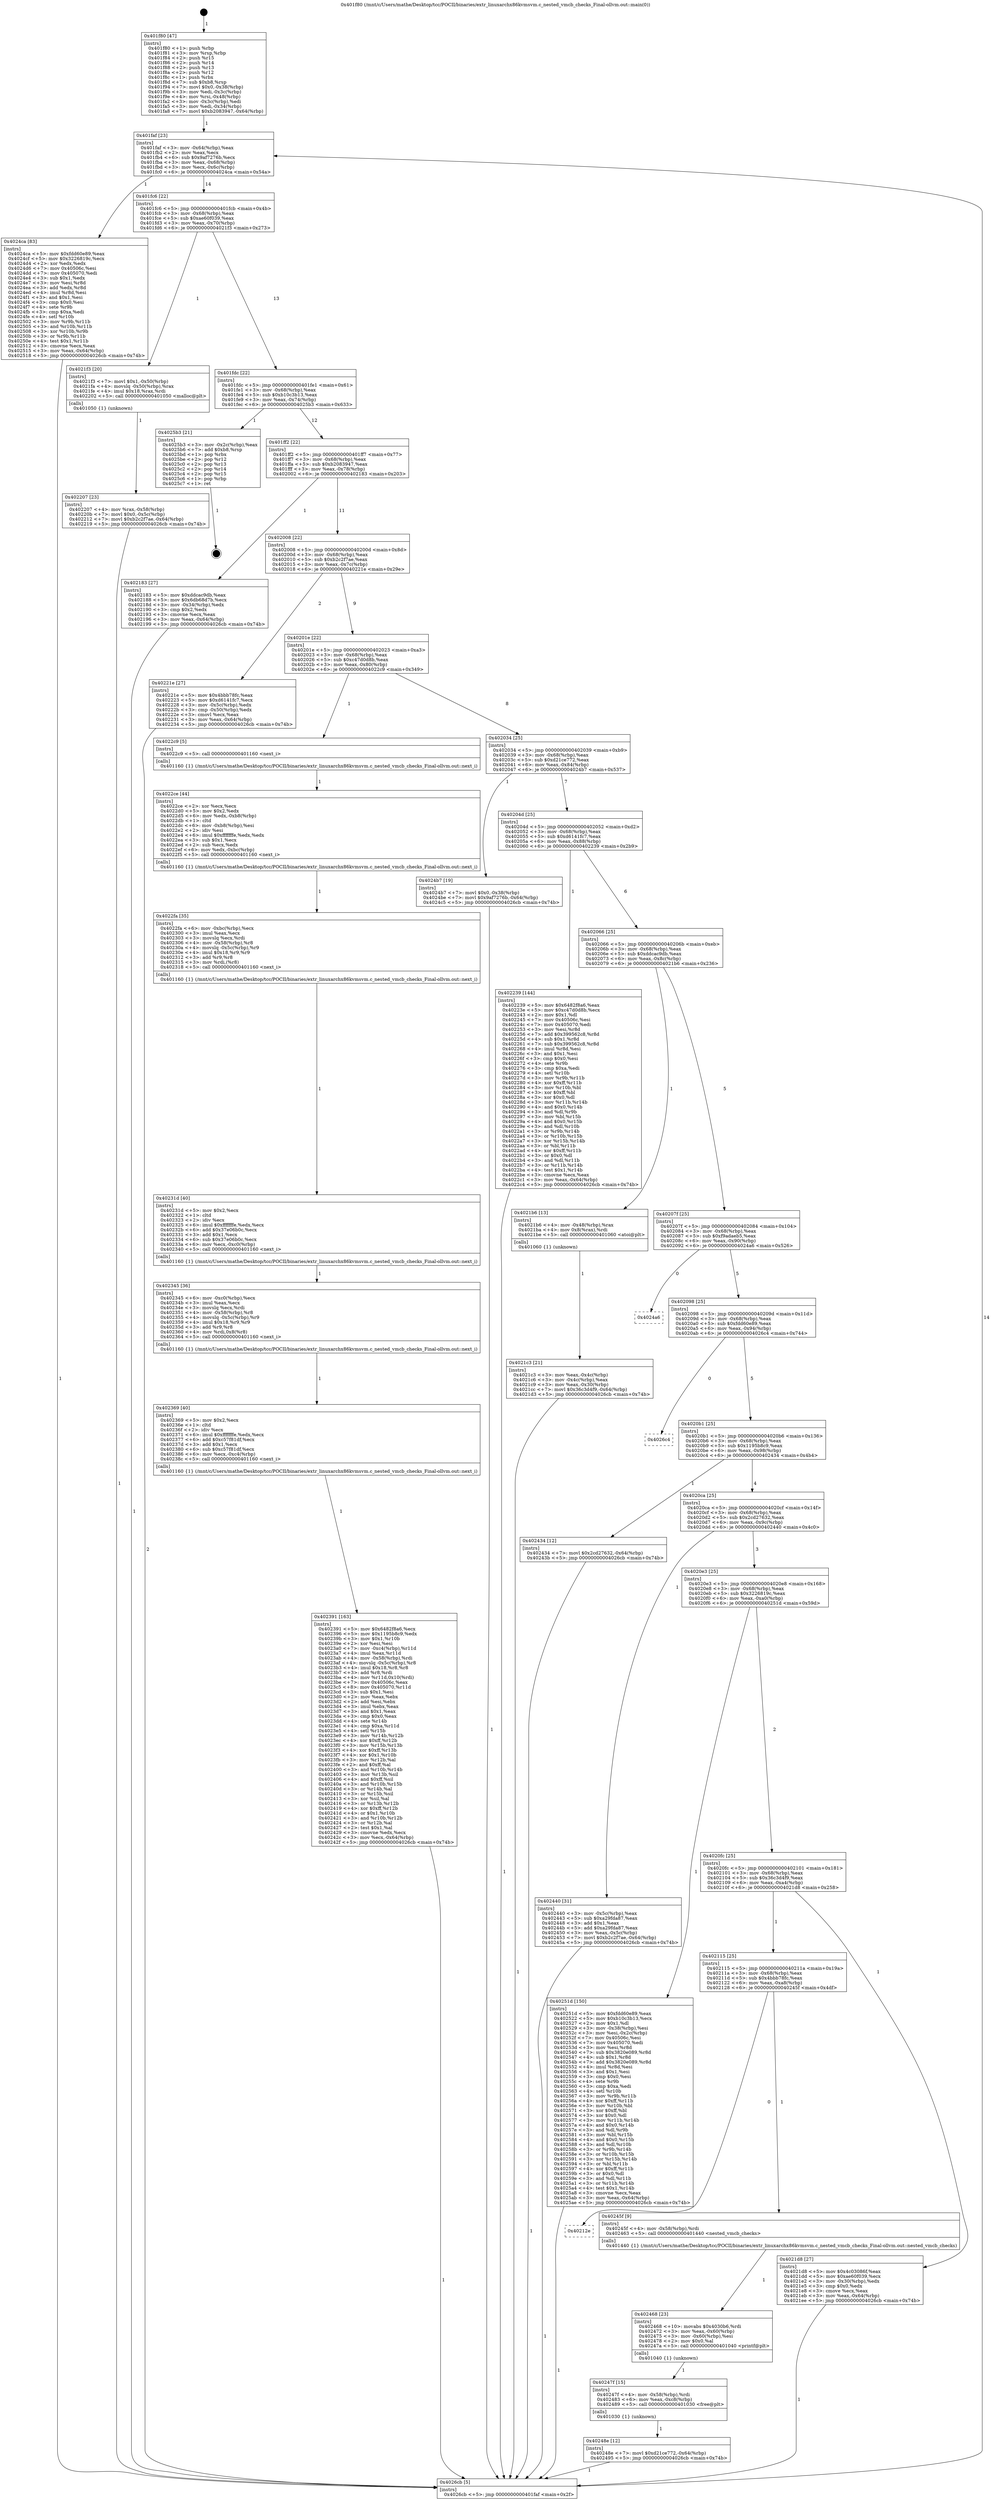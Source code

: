 digraph "0x401f80" {
  label = "0x401f80 (/mnt/c/Users/mathe/Desktop/tcc/POCII/binaries/extr_linuxarchx86kvmsvm.c_nested_vmcb_checks_Final-ollvm.out::main(0))"
  labelloc = "t"
  node[shape=record]

  Entry [label="",width=0.3,height=0.3,shape=circle,fillcolor=black,style=filled]
  "0x401faf" [label="{
     0x401faf [23]\l
     | [instrs]\l
     &nbsp;&nbsp;0x401faf \<+3\>: mov -0x64(%rbp),%eax\l
     &nbsp;&nbsp;0x401fb2 \<+2\>: mov %eax,%ecx\l
     &nbsp;&nbsp;0x401fb4 \<+6\>: sub $0x9af7276b,%ecx\l
     &nbsp;&nbsp;0x401fba \<+3\>: mov %eax,-0x68(%rbp)\l
     &nbsp;&nbsp;0x401fbd \<+3\>: mov %ecx,-0x6c(%rbp)\l
     &nbsp;&nbsp;0x401fc0 \<+6\>: je 00000000004024ca \<main+0x54a\>\l
  }"]
  "0x4024ca" [label="{
     0x4024ca [83]\l
     | [instrs]\l
     &nbsp;&nbsp;0x4024ca \<+5\>: mov $0xfdd60e89,%eax\l
     &nbsp;&nbsp;0x4024cf \<+5\>: mov $0x3226819c,%ecx\l
     &nbsp;&nbsp;0x4024d4 \<+2\>: xor %edx,%edx\l
     &nbsp;&nbsp;0x4024d6 \<+7\>: mov 0x40506c,%esi\l
     &nbsp;&nbsp;0x4024dd \<+7\>: mov 0x405070,%edi\l
     &nbsp;&nbsp;0x4024e4 \<+3\>: sub $0x1,%edx\l
     &nbsp;&nbsp;0x4024e7 \<+3\>: mov %esi,%r8d\l
     &nbsp;&nbsp;0x4024ea \<+3\>: add %edx,%r8d\l
     &nbsp;&nbsp;0x4024ed \<+4\>: imul %r8d,%esi\l
     &nbsp;&nbsp;0x4024f1 \<+3\>: and $0x1,%esi\l
     &nbsp;&nbsp;0x4024f4 \<+3\>: cmp $0x0,%esi\l
     &nbsp;&nbsp;0x4024f7 \<+4\>: sete %r9b\l
     &nbsp;&nbsp;0x4024fb \<+3\>: cmp $0xa,%edi\l
     &nbsp;&nbsp;0x4024fe \<+4\>: setl %r10b\l
     &nbsp;&nbsp;0x402502 \<+3\>: mov %r9b,%r11b\l
     &nbsp;&nbsp;0x402505 \<+3\>: and %r10b,%r11b\l
     &nbsp;&nbsp;0x402508 \<+3\>: xor %r10b,%r9b\l
     &nbsp;&nbsp;0x40250b \<+3\>: or %r9b,%r11b\l
     &nbsp;&nbsp;0x40250e \<+4\>: test $0x1,%r11b\l
     &nbsp;&nbsp;0x402512 \<+3\>: cmovne %ecx,%eax\l
     &nbsp;&nbsp;0x402515 \<+3\>: mov %eax,-0x64(%rbp)\l
     &nbsp;&nbsp;0x402518 \<+5\>: jmp 00000000004026cb \<main+0x74b\>\l
  }"]
  "0x401fc6" [label="{
     0x401fc6 [22]\l
     | [instrs]\l
     &nbsp;&nbsp;0x401fc6 \<+5\>: jmp 0000000000401fcb \<main+0x4b\>\l
     &nbsp;&nbsp;0x401fcb \<+3\>: mov -0x68(%rbp),%eax\l
     &nbsp;&nbsp;0x401fce \<+5\>: sub $0xae60f039,%eax\l
     &nbsp;&nbsp;0x401fd3 \<+3\>: mov %eax,-0x70(%rbp)\l
     &nbsp;&nbsp;0x401fd6 \<+6\>: je 00000000004021f3 \<main+0x273\>\l
  }"]
  Exit [label="",width=0.3,height=0.3,shape=circle,fillcolor=black,style=filled,peripheries=2]
  "0x4021f3" [label="{
     0x4021f3 [20]\l
     | [instrs]\l
     &nbsp;&nbsp;0x4021f3 \<+7\>: movl $0x1,-0x50(%rbp)\l
     &nbsp;&nbsp;0x4021fa \<+4\>: movslq -0x50(%rbp),%rax\l
     &nbsp;&nbsp;0x4021fe \<+4\>: imul $0x18,%rax,%rdi\l
     &nbsp;&nbsp;0x402202 \<+5\>: call 0000000000401050 \<malloc@plt\>\l
     | [calls]\l
     &nbsp;&nbsp;0x401050 \{1\} (unknown)\l
  }"]
  "0x401fdc" [label="{
     0x401fdc [22]\l
     | [instrs]\l
     &nbsp;&nbsp;0x401fdc \<+5\>: jmp 0000000000401fe1 \<main+0x61\>\l
     &nbsp;&nbsp;0x401fe1 \<+3\>: mov -0x68(%rbp),%eax\l
     &nbsp;&nbsp;0x401fe4 \<+5\>: sub $0xb10c3b13,%eax\l
     &nbsp;&nbsp;0x401fe9 \<+3\>: mov %eax,-0x74(%rbp)\l
     &nbsp;&nbsp;0x401fec \<+6\>: je 00000000004025b3 \<main+0x633\>\l
  }"]
  "0x40248e" [label="{
     0x40248e [12]\l
     | [instrs]\l
     &nbsp;&nbsp;0x40248e \<+7\>: movl $0xd21ce772,-0x64(%rbp)\l
     &nbsp;&nbsp;0x402495 \<+5\>: jmp 00000000004026cb \<main+0x74b\>\l
  }"]
  "0x4025b3" [label="{
     0x4025b3 [21]\l
     | [instrs]\l
     &nbsp;&nbsp;0x4025b3 \<+3\>: mov -0x2c(%rbp),%eax\l
     &nbsp;&nbsp;0x4025b6 \<+7\>: add $0xb8,%rsp\l
     &nbsp;&nbsp;0x4025bd \<+1\>: pop %rbx\l
     &nbsp;&nbsp;0x4025be \<+2\>: pop %r12\l
     &nbsp;&nbsp;0x4025c0 \<+2\>: pop %r13\l
     &nbsp;&nbsp;0x4025c2 \<+2\>: pop %r14\l
     &nbsp;&nbsp;0x4025c4 \<+2\>: pop %r15\l
     &nbsp;&nbsp;0x4025c6 \<+1\>: pop %rbp\l
     &nbsp;&nbsp;0x4025c7 \<+1\>: ret\l
  }"]
  "0x401ff2" [label="{
     0x401ff2 [22]\l
     | [instrs]\l
     &nbsp;&nbsp;0x401ff2 \<+5\>: jmp 0000000000401ff7 \<main+0x77\>\l
     &nbsp;&nbsp;0x401ff7 \<+3\>: mov -0x68(%rbp),%eax\l
     &nbsp;&nbsp;0x401ffa \<+5\>: sub $0xb2083947,%eax\l
     &nbsp;&nbsp;0x401fff \<+3\>: mov %eax,-0x78(%rbp)\l
     &nbsp;&nbsp;0x402002 \<+6\>: je 0000000000402183 \<main+0x203\>\l
  }"]
  "0x40247f" [label="{
     0x40247f [15]\l
     | [instrs]\l
     &nbsp;&nbsp;0x40247f \<+4\>: mov -0x58(%rbp),%rdi\l
     &nbsp;&nbsp;0x402483 \<+6\>: mov %eax,-0xc8(%rbp)\l
     &nbsp;&nbsp;0x402489 \<+5\>: call 0000000000401030 \<free@plt\>\l
     | [calls]\l
     &nbsp;&nbsp;0x401030 \{1\} (unknown)\l
  }"]
  "0x402183" [label="{
     0x402183 [27]\l
     | [instrs]\l
     &nbsp;&nbsp;0x402183 \<+5\>: mov $0xddcac9db,%eax\l
     &nbsp;&nbsp;0x402188 \<+5\>: mov $0x6db68d7b,%ecx\l
     &nbsp;&nbsp;0x40218d \<+3\>: mov -0x34(%rbp),%edx\l
     &nbsp;&nbsp;0x402190 \<+3\>: cmp $0x2,%edx\l
     &nbsp;&nbsp;0x402193 \<+3\>: cmovne %ecx,%eax\l
     &nbsp;&nbsp;0x402196 \<+3\>: mov %eax,-0x64(%rbp)\l
     &nbsp;&nbsp;0x402199 \<+5\>: jmp 00000000004026cb \<main+0x74b\>\l
  }"]
  "0x402008" [label="{
     0x402008 [22]\l
     | [instrs]\l
     &nbsp;&nbsp;0x402008 \<+5\>: jmp 000000000040200d \<main+0x8d\>\l
     &nbsp;&nbsp;0x40200d \<+3\>: mov -0x68(%rbp),%eax\l
     &nbsp;&nbsp;0x402010 \<+5\>: sub $0xb2c2f7ae,%eax\l
     &nbsp;&nbsp;0x402015 \<+3\>: mov %eax,-0x7c(%rbp)\l
     &nbsp;&nbsp;0x402018 \<+6\>: je 000000000040221e \<main+0x29e\>\l
  }"]
  "0x4026cb" [label="{
     0x4026cb [5]\l
     | [instrs]\l
     &nbsp;&nbsp;0x4026cb \<+5\>: jmp 0000000000401faf \<main+0x2f\>\l
  }"]
  "0x401f80" [label="{
     0x401f80 [47]\l
     | [instrs]\l
     &nbsp;&nbsp;0x401f80 \<+1\>: push %rbp\l
     &nbsp;&nbsp;0x401f81 \<+3\>: mov %rsp,%rbp\l
     &nbsp;&nbsp;0x401f84 \<+2\>: push %r15\l
     &nbsp;&nbsp;0x401f86 \<+2\>: push %r14\l
     &nbsp;&nbsp;0x401f88 \<+2\>: push %r13\l
     &nbsp;&nbsp;0x401f8a \<+2\>: push %r12\l
     &nbsp;&nbsp;0x401f8c \<+1\>: push %rbx\l
     &nbsp;&nbsp;0x401f8d \<+7\>: sub $0xb8,%rsp\l
     &nbsp;&nbsp;0x401f94 \<+7\>: movl $0x0,-0x38(%rbp)\l
     &nbsp;&nbsp;0x401f9b \<+3\>: mov %edi,-0x3c(%rbp)\l
     &nbsp;&nbsp;0x401f9e \<+4\>: mov %rsi,-0x48(%rbp)\l
     &nbsp;&nbsp;0x401fa2 \<+3\>: mov -0x3c(%rbp),%edi\l
     &nbsp;&nbsp;0x401fa5 \<+3\>: mov %edi,-0x34(%rbp)\l
     &nbsp;&nbsp;0x401fa8 \<+7\>: movl $0xb2083947,-0x64(%rbp)\l
  }"]
  "0x402468" [label="{
     0x402468 [23]\l
     | [instrs]\l
     &nbsp;&nbsp;0x402468 \<+10\>: movabs $0x4030b6,%rdi\l
     &nbsp;&nbsp;0x402472 \<+3\>: mov %eax,-0x60(%rbp)\l
     &nbsp;&nbsp;0x402475 \<+3\>: mov -0x60(%rbp),%esi\l
     &nbsp;&nbsp;0x402478 \<+2\>: mov $0x0,%al\l
     &nbsp;&nbsp;0x40247a \<+5\>: call 0000000000401040 \<printf@plt\>\l
     | [calls]\l
     &nbsp;&nbsp;0x401040 \{1\} (unknown)\l
  }"]
  "0x40221e" [label="{
     0x40221e [27]\l
     | [instrs]\l
     &nbsp;&nbsp;0x40221e \<+5\>: mov $0x4bbb78fc,%eax\l
     &nbsp;&nbsp;0x402223 \<+5\>: mov $0xd6141fc7,%ecx\l
     &nbsp;&nbsp;0x402228 \<+3\>: mov -0x5c(%rbp),%edx\l
     &nbsp;&nbsp;0x40222b \<+3\>: cmp -0x50(%rbp),%edx\l
     &nbsp;&nbsp;0x40222e \<+3\>: cmovl %ecx,%eax\l
     &nbsp;&nbsp;0x402231 \<+3\>: mov %eax,-0x64(%rbp)\l
     &nbsp;&nbsp;0x402234 \<+5\>: jmp 00000000004026cb \<main+0x74b\>\l
  }"]
  "0x40201e" [label="{
     0x40201e [22]\l
     | [instrs]\l
     &nbsp;&nbsp;0x40201e \<+5\>: jmp 0000000000402023 \<main+0xa3\>\l
     &nbsp;&nbsp;0x402023 \<+3\>: mov -0x68(%rbp),%eax\l
     &nbsp;&nbsp;0x402026 \<+5\>: sub $0xc47d0d8b,%eax\l
     &nbsp;&nbsp;0x40202b \<+3\>: mov %eax,-0x80(%rbp)\l
     &nbsp;&nbsp;0x40202e \<+6\>: je 00000000004022c9 \<main+0x349\>\l
  }"]
  "0x40212e" [label="{
     0x40212e\l
  }", style=dashed]
  "0x4022c9" [label="{
     0x4022c9 [5]\l
     | [instrs]\l
     &nbsp;&nbsp;0x4022c9 \<+5\>: call 0000000000401160 \<next_i\>\l
     | [calls]\l
     &nbsp;&nbsp;0x401160 \{1\} (/mnt/c/Users/mathe/Desktop/tcc/POCII/binaries/extr_linuxarchx86kvmsvm.c_nested_vmcb_checks_Final-ollvm.out::next_i)\l
  }"]
  "0x402034" [label="{
     0x402034 [25]\l
     | [instrs]\l
     &nbsp;&nbsp;0x402034 \<+5\>: jmp 0000000000402039 \<main+0xb9\>\l
     &nbsp;&nbsp;0x402039 \<+3\>: mov -0x68(%rbp),%eax\l
     &nbsp;&nbsp;0x40203c \<+5\>: sub $0xd21ce772,%eax\l
     &nbsp;&nbsp;0x402041 \<+6\>: mov %eax,-0x84(%rbp)\l
     &nbsp;&nbsp;0x402047 \<+6\>: je 00000000004024b7 \<main+0x537\>\l
  }"]
  "0x40245f" [label="{
     0x40245f [9]\l
     | [instrs]\l
     &nbsp;&nbsp;0x40245f \<+4\>: mov -0x58(%rbp),%rdi\l
     &nbsp;&nbsp;0x402463 \<+5\>: call 0000000000401440 \<nested_vmcb_checks\>\l
     | [calls]\l
     &nbsp;&nbsp;0x401440 \{1\} (/mnt/c/Users/mathe/Desktop/tcc/POCII/binaries/extr_linuxarchx86kvmsvm.c_nested_vmcb_checks_Final-ollvm.out::nested_vmcb_checks)\l
  }"]
  "0x4024b7" [label="{
     0x4024b7 [19]\l
     | [instrs]\l
     &nbsp;&nbsp;0x4024b7 \<+7\>: movl $0x0,-0x38(%rbp)\l
     &nbsp;&nbsp;0x4024be \<+7\>: movl $0x9af7276b,-0x64(%rbp)\l
     &nbsp;&nbsp;0x4024c5 \<+5\>: jmp 00000000004026cb \<main+0x74b\>\l
  }"]
  "0x40204d" [label="{
     0x40204d [25]\l
     | [instrs]\l
     &nbsp;&nbsp;0x40204d \<+5\>: jmp 0000000000402052 \<main+0xd2\>\l
     &nbsp;&nbsp;0x402052 \<+3\>: mov -0x68(%rbp),%eax\l
     &nbsp;&nbsp;0x402055 \<+5\>: sub $0xd6141fc7,%eax\l
     &nbsp;&nbsp;0x40205a \<+6\>: mov %eax,-0x88(%rbp)\l
     &nbsp;&nbsp;0x402060 \<+6\>: je 0000000000402239 \<main+0x2b9\>\l
  }"]
  "0x402391" [label="{
     0x402391 [163]\l
     | [instrs]\l
     &nbsp;&nbsp;0x402391 \<+5\>: mov $0x6482f8a6,%ecx\l
     &nbsp;&nbsp;0x402396 \<+5\>: mov $0x1195b8c9,%edx\l
     &nbsp;&nbsp;0x40239b \<+3\>: mov $0x1,%r10b\l
     &nbsp;&nbsp;0x40239e \<+2\>: xor %esi,%esi\l
     &nbsp;&nbsp;0x4023a0 \<+7\>: mov -0xc4(%rbp),%r11d\l
     &nbsp;&nbsp;0x4023a7 \<+4\>: imul %eax,%r11d\l
     &nbsp;&nbsp;0x4023ab \<+4\>: mov -0x58(%rbp),%rdi\l
     &nbsp;&nbsp;0x4023af \<+4\>: movslq -0x5c(%rbp),%r8\l
     &nbsp;&nbsp;0x4023b3 \<+4\>: imul $0x18,%r8,%r8\l
     &nbsp;&nbsp;0x4023b7 \<+3\>: add %r8,%rdi\l
     &nbsp;&nbsp;0x4023ba \<+4\>: mov %r11d,0x10(%rdi)\l
     &nbsp;&nbsp;0x4023be \<+7\>: mov 0x40506c,%eax\l
     &nbsp;&nbsp;0x4023c5 \<+8\>: mov 0x405070,%r11d\l
     &nbsp;&nbsp;0x4023cd \<+3\>: sub $0x1,%esi\l
     &nbsp;&nbsp;0x4023d0 \<+2\>: mov %eax,%ebx\l
     &nbsp;&nbsp;0x4023d2 \<+2\>: add %esi,%ebx\l
     &nbsp;&nbsp;0x4023d4 \<+3\>: imul %ebx,%eax\l
     &nbsp;&nbsp;0x4023d7 \<+3\>: and $0x1,%eax\l
     &nbsp;&nbsp;0x4023da \<+3\>: cmp $0x0,%eax\l
     &nbsp;&nbsp;0x4023dd \<+4\>: sete %r14b\l
     &nbsp;&nbsp;0x4023e1 \<+4\>: cmp $0xa,%r11d\l
     &nbsp;&nbsp;0x4023e5 \<+4\>: setl %r15b\l
     &nbsp;&nbsp;0x4023e9 \<+3\>: mov %r14b,%r12b\l
     &nbsp;&nbsp;0x4023ec \<+4\>: xor $0xff,%r12b\l
     &nbsp;&nbsp;0x4023f0 \<+3\>: mov %r15b,%r13b\l
     &nbsp;&nbsp;0x4023f3 \<+4\>: xor $0xff,%r13b\l
     &nbsp;&nbsp;0x4023f7 \<+4\>: xor $0x1,%r10b\l
     &nbsp;&nbsp;0x4023fb \<+3\>: mov %r12b,%al\l
     &nbsp;&nbsp;0x4023fe \<+2\>: and $0xff,%al\l
     &nbsp;&nbsp;0x402400 \<+3\>: and %r10b,%r14b\l
     &nbsp;&nbsp;0x402403 \<+3\>: mov %r13b,%sil\l
     &nbsp;&nbsp;0x402406 \<+4\>: and $0xff,%sil\l
     &nbsp;&nbsp;0x40240a \<+3\>: and %r10b,%r15b\l
     &nbsp;&nbsp;0x40240d \<+3\>: or %r14b,%al\l
     &nbsp;&nbsp;0x402410 \<+3\>: or %r15b,%sil\l
     &nbsp;&nbsp;0x402413 \<+3\>: xor %sil,%al\l
     &nbsp;&nbsp;0x402416 \<+3\>: or %r13b,%r12b\l
     &nbsp;&nbsp;0x402419 \<+4\>: xor $0xff,%r12b\l
     &nbsp;&nbsp;0x40241d \<+4\>: or $0x1,%r10b\l
     &nbsp;&nbsp;0x402421 \<+3\>: and %r10b,%r12b\l
     &nbsp;&nbsp;0x402424 \<+3\>: or %r12b,%al\l
     &nbsp;&nbsp;0x402427 \<+2\>: test $0x1,%al\l
     &nbsp;&nbsp;0x402429 \<+3\>: cmovne %edx,%ecx\l
     &nbsp;&nbsp;0x40242c \<+3\>: mov %ecx,-0x64(%rbp)\l
     &nbsp;&nbsp;0x40242f \<+5\>: jmp 00000000004026cb \<main+0x74b\>\l
  }"]
  "0x402239" [label="{
     0x402239 [144]\l
     | [instrs]\l
     &nbsp;&nbsp;0x402239 \<+5\>: mov $0x6482f8a6,%eax\l
     &nbsp;&nbsp;0x40223e \<+5\>: mov $0xc47d0d8b,%ecx\l
     &nbsp;&nbsp;0x402243 \<+2\>: mov $0x1,%dl\l
     &nbsp;&nbsp;0x402245 \<+7\>: mov 0x40506c,%esi\l
     &nbsp;&nbsp;0x40224c \<+7\>: mov 0x405070,%edi\l
     &nbsp;&nbsp;0x402253 \<+3\>: mov %esi,%r8d\l
     &nbsp;&nbsp;0x402256 \<+7\>: add $0x399562c8,%r8d\l
     &nbsp;&nbsp;0x40225d \<+4\>: sub $0x1,%r8d\l
     &nbsp;&nbsp;0x402261 \<+7\>: sub $0x399562c8,%r8d\l
     &nbsp;&nbsp;0x402268 \<+4\>: imul %r8d,%esi\l
     &nbsp;&nbsp;0x40226c \<+3\>: and $0x1,%esi\l
     &nbsp;&nbsp;0x40226f \<+3\>: cmp $0x0,%esi\l
     &nbsp;&nbsp;0x402272 \<+4\>: sete %r9b\l
     &nbsp;&nbsp;0x402276 \<+3\>: cmp $0xa,%edi\l
     &nbsp;&nbsp;0x402279 \<+4\>: setl %r10b\l
     &nbsp;&nbsp;0x40227d \<+3\>: mov %r9b,%r11b\l
     &nbsp;&nbsp;0x402280 \<+4\>: xor $0xff,%r11b\l
     &nbsp;&nbsp;0x402284 \<+3\>: mov %r10b,%bl\l
     &nbsp;&nbsp;0x402287 \<+3\>: xor $0xff,%bl\l
     &nbsp;&nbsp;0x40228a \<+3\>: xor $0x0,%dl\l
     &nbsp;&nbsp;0x40228d \<+3\>: mov %r11b,%r14b\l
     &nbsp;&nbsp;0x402290 \<+4\>: and $0x0,%r14b\l
     &nbsp;&nbsp;0x402294 \<+3\>: and %dl,%r9b\l
     &nbsp;&nbsp;0x402297 \<+3\>: mov %bl,%r15b\l
     &nbsp;&nbsp;0x40229a \<+4\>: and $0x0,%r15b\l
     &nbsp;&nbsp;0x40229e \<+3\>: and %dl,%r10b\l
     &nbsp;&nbsp;0x4022a1 \<+3\>: or %r9b,%r14b\l
     &nbsp;&nbsp;0x4022a4 \<+3\>: or %r10b,%r15b\l
     &nbsp;&nbsp;0x4022a7 \<+3\>: xor %r15b,%r14b\l
     &nbsp;&nbsp;0x4022aa \<+3\>: or %bl,%r11b\l
     &nbsp;&nbsp;0x4022ad \<+4\>: xor $0xff,%r11b\l
     &nbsp;&nbsp;0x4022b1 \<+3\>: or $0x0,%dl\l
     &nbsp;&nbsp;0x4022b4 \<+3\>: and %dl,%r11b\l
     &nbsp;&nbsp;0x4022b7 \<+3\>: or %r11b,%r14b\l
     &nbsp;&nbsp;0x4022ba \<+4\>: test $0x1,%r14b\l
     &nbsp;&nbsp;0x4022be \<+3\>: cmovne %ecx,%eax\l
     &nbsp;&nbsp;0x4022c1 \<+3\>: mov %eax,-0x64(%rbp)\l
     &nbsp;&nbsp;0x4022c4 \<+5\>: jmp 00000000004026cb \<main+0x74b\>\l
  }"]
  "0x402066" [label="{
     0x402066 [25]\l
     | [instrs]\l
     &nbsp;&nbsp;0x402066 \<+5\>: jmp 000000000040206b \<main+0xeb\>\l
     &nbsp;&nbsp;0x40206b \<+3\>: mov -0x68(%rbp),%eax\l
     &nbsp;&nbsp;0x40206e \<+5\>: sub $0xddcac9db,%eax\l
     &nbsp;&nbsp;0x402073 \<+6\>: mov %eax,-0x8c(%rbp)\l
     &nbsp;&nbsp;0x402079 \<+6\>: je 00000000004021b6 \<main+0x236\>\l
  }"]
  "0x402369" [label="{
     0x402369 [40]\l
     | [instrs]\l
     &nbsp;&nbsp;0x402369 \<+5\>: mov $0x2,%ecx\l
     &nbsp;&nbsp;0x40236e \<+1\>: cltd\l
     &nbsp;&nbsp;0x40236f \<+2\>: idiv %ecx\l
     &nbsp;&nbsp;0x402371 \<+6\>: imul $0xfffffffe,%edx,%ecx\l
     &nbsp;&nbsp;0x402377 \<+6\>: add $0xc57f81df,%ecx\l
     &nbsp;&nbsp;0x40237d \<+3\>: add $0x1,%ecx\l
     &nbsp;&nbsp;0x402380 \<+6\>: sub $0xc57f81df,%ecx\l
     &nbsp;&nbsp;0x402386 \<+6\>: mov %ecx,-0xc4(%rbp)\l
     &nbsp;&nbsp;0x40238c \<+5\>: call 0000000000401160 \<next_i\>\l
     | [calls]\l
     &nbsp;&nbsp;0x401160 \{1\} (/mnt/c/Users/mathe/Desktop/tcc/POCII/binaries/extr_linuxarchx86kvmsvm.c_nested_vmcb_checks_Final-ollvm.out::next_i)\l
  }"]
  "0x4021b6" [label="{
     0x4021b6 [13]\l
     | [instrs]\l
     &nbsp;&nbsp;0x4021b6 \<+4\>: mov -0x48(%rbp),%rax\l
     &nbsp;&nbsp;0x4021ba \<+4\>: mov 0x8(%rax),%rdi\l
     &nbsp;&nbsp;0x4021be \<+5\>: call 0000000000401060 \<atoi@plt\>\l
     | [calls]\l
     &nbsp;&nbsp;0x401060 \{1\} (unknown)\l
  }"]
  "0x40207f" [label="{
     0x40207f [25]\l
     | [instrs]\l
     &nbsp;&nbsp;0x40207f \<+5\>: jmp 0000000000402084 \<main+0x104\>\l
     &nbsp;&nbsp;0x402084 \<+3\>: mov -0x68(%rbp),%eax\l
     &nbsp;&nbsp;0x402087 \<+5\>: sub $0xf9adaeb5,%eax\l
     &nbsp;&nbsp;0x40208c \<+6\>: mov %eax,-0x90(%rbp)\l
     &nbsp;&nbsp;0x402092 \<+6\>: je 00000000004024a6 \<main+0x526\>\l
  }"]
  "0x4021c3" [label="{
     0x4021c3 [21]\l
     | [instrs]\l
     &nbsp;&nbsp;0x4021c3 \<+3\>: mov %eax,-0x4c(%rbp)\l
     &nbsp;&nbsp;0x4021c6 \<+3\>: mov -0x4c(%rbp),%eax\l
     &nbsp;&nbsp;0x4021c9 \<+3\>: mov %eax,-0x30(%rbp)\l
     &nbsp;&nbsp;0x4021cc \<+7\>: movl $0x36c3d4f9,-0x64(%rbp)\l
     &nbsp;&nbsp;0x4021d3 \<+5\>: jmp 00000000004026cb \<main+0x74b\>\l
  }"]
  "0x402345" [label="{
     0x402345 [36]\l
     | [instrs]\l
     &nbsp;&nbsp;0x402345 \<+6\>: mov -0xc0(%rbp),%ecx\l
     &nbsp;&nbsp;0x40234b \<+3\>: imul %eax,%ecx\l
     &nbsp;&nbsp;0x40234e \<+3\>: movslq %ecx,%rdi\l
     &nbsp;&nbsp;0x402351 \<+4\>: mov -0x58(%rbp),%r8\l
     &nbsp;&nbsp;0x402355 \<+4\>: movslq -0x5c(%rbp),%r9\l
     &nbsp;&nbsp;0x402359 \<+4\>: imul $0x18,%r9,%r9\l
     &nbsp;&nbsp;0x40235d \<+3\>: add %r9,%r8\l
     &nbsp;&nbsp;0x402360 \<+4\>: mov %rdi,0x8(%r8)\l
     &nbsp;&nbsp;0x402364 \<+5\>: call 0000000000401160 \<next_i\>\l
     | [calls]\l
     &nbsp;&nbsp;0x401160 \{1\} (/mnt/c/Users/mathe/Desktop/tcc/POCII/binaries/extr_linuxarchx86kvmsvm.c_nested_vmcb_checks_Final-ollvm.out::next_i)\l
  }"]
  "0x4024a6" [label="{
     0x4024a6\l
  }", style=dashed]
  "0x402098" [label="{
     0x402098 [25]\l
     | [instrs]\l
     &nbsp;&nbsp;0x402098 \<+5\>: jmp 000000000040209d \<main+0x11d\>\l
     &nbsp;&nbsp;0x40209d \<+3\>: mov -0x68(%rbp),%eax\l
     &nbsp;&nbsp;0x4020a0 \<+5\>: sub $0xfdd60e89,%eax\l
     &nbsp;&nbsp;0x4020a5 \<+6\>: mov %eax,-0x94(%rbp)\l
     &nbsp;&nbsp;0x4020ab \<+6\>: je 00000000004026c4 \<main+0x744\>\l
  }"]
  "0x40231d" [label="{
     0x40231d [40]\l
     | [instrs]\l
     &nbsp;&nbsp;0x40231d \<+5\>: mov $0x2,%ecx\l
     &nbsp;&nbsp;0x402322 \<+1\>: cltd\l
     &nbsp;&nbsp;0x402323 \<+2\>: idiv %ecx\l
     &nbsp;&nbsp;0x402325 \<+6\>: imul $0xfffffffe,%edx,%ecx\l
     &nbsp;&nbsp;0x40232b \<+6\>: add $0x37e06b0c,%ecx\l
     &nbsp;&nbsp;0x402331 \<+3\>: add $0x1,%ecx\l
     &nbsp;&nbsp;0x402334 \<+6\>: sub $0x37e06b0c,%ecx\l
     &nbsp;&nbsp;0x40233a \<+6\>: mov %ecx,-0xc0(%rbp)\l
     &nbsp;&nbsp;0x402340 \<+5\>: call 0000000000401160 \<next_i\>\l
     | [calls]\l
     &nbsp;&nbsp;0x401160 \{1\} (/mnt/c/Users/mathe/Desktop/tcc/POCII/binaries/extr_linuxarchx86kvmsvm.c_nested_vmcb_checks_Final-ollvm.out::next_i)\l
  }"]
  "0x4026c4" [label="{
     0x4026c4\l
  }", style=dashed]
  "0x4020b1" [label="{
     0x4020b1 [25]\l
     | [instrs]\l
     &nbsp;&nbsp;0x4020b1 \<+5\>: jmp 00000000004020b6 \<main+0x136\>\l
     &nbsp;&nbsp;0x4020b6 \<+3\>: mov -0x68(%rbp),%eax\l
     &nbsp;&nbsp;0x4020b9 \<+5\>: sub $0x1195b8c9,%eax\l
     &nbsp;&nbsp;0x4020be \<+6\>: mov %eax,-0x98(%rbp)\l
     &nbsp;&nbsp;0x4020c4 \<+6\>: je 0000000000402434 \<main+0x4b4\>\l
  }"]
  "0x4022fa" [label="{
     0x4022fa [35]\l
     | [instrs]\l
     &nbsp;&nbsp;0x4022fa \<+6\>: mov -0xbc(%rbp),%ecx\l
     &nbsp;&nbsp;0x402300 \<+3\>: imul %eax,%ecx\l
     &nbsp;&nbsp;0x402303 \<+3\>: movslq %ecx,%rdi\l
     &nbsp;&nbsp;0x402306 \<+4\>: mov -0x58(%rbp),%r8\l
     &nbsp;&nbsp;0x40230a \<+4\>: movslq -0x5c(%rbp),%r9\l
     &nbsp;&nbsp;0x40230e \<+4\>: imul $0x18,%r9,%r9\l
     &nbsp;&nbsp;0x402312 \<+3\>: add %r9,%r8\l
     &nbsp;&nbsp;0x402315 \<+3\>: mov %rdi,(%r8)\l
     &nbsp;&nbsp;0x402318 \<+5\>: call 0000000000401160 \<next_i\>\l
     | [calls]\l
     &nbsp;&nbsp;0x401160 \{1\} (/mnt/c/Users/mathe/Desktop/tcc/POCII/binaries/extr_linuxarchx86kvmsvm.c_nested_vmcb_checks_Final-ollvm.out::next_i)\l
  }"]
  "0x402434" [label="{
     0x402434 [12]\l
     | [instrs]\l
     &nbsp;&nbsp;0x402434 \<+7\>: movl $0x2cd27632,-0x64(%rbp)\l
     &nbsp;&nbsp;0x40243b \<+5\>: jmp 00000000004026cb \<main+0x74b\>\l
  }"]
  "0x4020ca" [label="{
     0x4020ca [25]\l
     | [instrs]\l
     &nbsp;&nbsp;0x4020ca \<+5\>: jmp 00000000004020cf \<main+0x14f\>\l
     &nbsp;&nbsp;0x4020cf \<+3\>: mov -0x68(%rbp),%eax\l
     &nbsp;&nbsp;0x4020d2 \<+5\>: sub $0x2cd27632,%eax\l
     &nbsp;&nbsp;0x4020d7 \<+6\>: mov %eax,-0x9c(%rbp)\l
     &nbsp;&nbsp;0x4020dd \<+6\>: je 0000000000402440 \<main+0x4c0\>\l
  }"]
  "0x4022ce" [label="{
     0x4022ce [44]\l
     | [instrs]\l
     &nbsp;&nbsp;0x4022ce \<+2\>: xor %ecx,%ecx\l
     &nbsp;&nbsp;0x4022d0 \<+5\>: mov $0x2,%edx\l
     &nbsp;&nbsp;0x4022d5 \<+6\>: mov %edx,-0xb8(%rbp)\l
     &nbsp;&nbsp;0x4022db \<+1\>: cltd\l
     &nbsp;&nbsp;0x4022dc \<+6\>: mov -0xb8(%rbp),%esi\l
     &nbsp;&nbsp;0x4022e2 \<+2\>: idiv %esi\l
     &nbsp;&nbsp;0x4022e4 \<+6\>: imul $0xfffffffe,%edx,%edx\l
     &nbsp;&nbsp;0x4022ea \<+3\>: sub $0x1,%ecx\l
     &nbsp;&nbsp;0x4022ed \<+2\>: sub %ecx,%edx\l
     &nbsp;&nbsp;0x4022ef \<+6\>: mov %edx,-0xbc(%rbp)\l
     &nbsp;&nbsp;0x4022f5 \<+5\>: call 0000000000401160 \<next_i\>\l
     | [calls]\l
     &nbsp;&nbsp;0x401160 \{1\} (/mnt/c/Users/mathe/Desktop/tcc/POCII/binaries/extr_linuxarchx86kvmsvm.c_nested_vmcb_checks_Final-ollvm.out::next_i)\l
  }"]
  "0x402440" [label="{
     0x402440 [31]\l
     | [instrs]\l
     &nbsp;&nbsp;0x402440 \<+3\>: mov -0x5c(%rbp),%eax\l
     &nbsp;&nbsp;0x402443 \<+5\>: sub $0xa29fda87,%eax\l
     &nbsp;&nbsp;0x402448 \<+3\>: add $0x1,%eax\l
     &nbsp;&nbsp;0x40244b \<+5\>: add $0xa29fda87,%eax\l
     &nbsp;&nbsp;0x402450 \<+3\>: mov %eax,-0x5c(%rbp)\l
     &nbsp;&nbsp;0x402453 \<+7\>: movl $0xb2c2f7ae,-0x64(%rbp)\l
     &nbsp;&nbsp;0x40245a \<+5\>: jmp 00000000004026cb \<main+0x74b\>\l
  }"]
  "0x4020e3" [label="{
     0x4020e3 [25]\l
     | [instrs]\l
     &nbsp;&nbsp;0x4020e3 \<+5\>: jmp 00000000004020e8 \<main+0x168\>\l
     &nbsp;&nbsp;0x4020e8 \<+3\>: mov -0x68(%rbp),%eax\l
     &nbsp;&nbsp;0x4020eb \<+5\>: sub $0x3226819c,%eax\l
     &nbsp;&nbsp;0x4020f0 \<+6\>: mov %eax,-0xa0(%rbp)\l
     &nbsp;&nbsp;0x4020f6 \<+6\>: je 000000000040251d \<main+0x59d\>\l
  }"]
  "0x402207" [label="{
     0x402207 [23]\l
     | [instrs]\l
     &nbsp;&nbsp;0x402207 \<+4\>: mov %rax,-0x58(%rbp)\l
     &nbsp;&nbsp;0x40220b \<+7\>: movl $0x0,-0x5c(%rbp)\l
     &nbsp;&nbsp;0x402212 \<+7\>: movl $0xb2c2f7ae,-0x64(%rbp)\l
     &nbsp;&nbsp;0x402219 \<+5\>: jmp 00000000004026cb \<main+0x74b\>\l
  }"]
  "0x40251d" [label="{
     0x40251d [150]\l
     | [instrs]\l
     &nbsp;&nbsp;0x40251d \<+5\>: mov $0xfdd60e89,%eax\l
     &nbsp;&nbsp;0x402522 \<+5\>: mov $0xb10c3b13,%ecx\l
     &nbsp;&nbsp;0x402527 \<+2\>: mov $0x1,%dl\l
     &nbsp;&nbsp;0x402529 \<+3\>: mov -0x38(%rbp),%esi\l
     &nbsp;&nbsp;0x40252c \<+3\>: mov %esi,-0x2c(%rbp)\l
     &nbsp;&nbsp;0x40252f \<+7\>: mov 0x40506c,%esi\l
     &nbsp;&nbsp;0x402536 \<+7\>: mov 0x405070,%edi\l
     &nbsp;&nbsp;0x40253d \<+3\>: mov %esi,%r8d\l
     &nbsp;&nbsp;0x402540 \<+7\>: sub $0x3820e089,%r8d\l
     &nbsp;&nbsp;0x402547 \<+4\>: sub $0x1,%r8d\l
     &nbsp;&nbsp;0x40254b \<+7\>: add $0x3820e089,%r8d\l
     &nbsp;&nbsp;0x402552 \<+4\>: imul %r8d,%esi\l
     &nbsp;&nbsp;0x402556 \<+3\>: and $0x1,%esi\l
     &nbsp;&nbsp;0x402559 \<+3\>: cmp $0x0,%esi\l
     &nbsp;&nbsp;0x40255c \<+4\>: sete %r9b\l
     &nbsp;&nbsp;0x402560 \<+3\>: cmp $0xa,%edi\l
     &nbsp;&nbsp;0x402563 \<+4\>: setl %r10b\l
     &nbsp;&nbsp;0x402567 \<+3\>: mov %r9b,%r11b\l
     &nbsp;&nbsp;0x40256a \<+4\>: xor $0xff,%r11b\l
     &nbsp;&nbsp;0x40256e \<+3\>: mov %r10b,%bl\l
     &nbsp;&nbsp;0x402571 \<+3\>: xor $0xff,%bl\l
     &nbsp;&nbsp;0x402574 \<+3\>: xor $0x0,%dl\l
     &nbsp;&nbsp;0x402577 \<+3\>: mov %r11b,%r14b\l
     &nbsp;&nbsp;0x40257a \<+4\>: and $0x0,%r14b\l
     &nbsp;&nbsp;0x40257e \<+3\>: and %dl,%r9b\l
     &nbsp;&nbsp;0x402581 \<+3\>: mov %bl,%r15b\l
     &nbsp;&nbsp;0x402584 \<+4\>: and $0x0,%r15b\l
     &nbsp;&nbsp;0x402588 \<+3\>: and %dl,%r10b\l
     &nbsp;&nbsp;0x40258b \<+3\>: or %r9b,%r14b\l
     &nbsp;&nbsp;0x40258e \<+3\>: or %r10b,%r15b\l
     &nbsp;&nbsp;0x402591 \<+3\>: xor %r15b,%r14b\l
     &nbsp;&nbsp;0x402594 \<+3\>: or %bl,%r11b\l
     &nbsp;&nbsp;0x402597 \<+4\>: xor $0xff,%r11b\l
     &nbsp;&nbsp;0x40259b \<+3\>: or $0x0,%dl\l
     &nbsp;&nbsp;0x40259e \<+3\>: and %dl,%r11b\l
     &nbsp;&nbsp;0x4025a1 \<+3\>: or %r11b,%r14b\l
     &nbsp;&nbsp;0x4025a4 \<+4\>: test $0x1,%r14b\l
     &nbsp;&nbsp;0x4025a8 \<+3\>: cmovne %ecx,%eax\l
     &nbsp;&nbsp;0x4025ab \<+3\>: mov %eax,-0x64(%rbp)\l
     &nbsp;&nbsp;0x4025ae \<+5\>: jmp 00000000004026cb \<main+0x74b\>\l
  }"]
  "0x4020fc" [label="{
     0x4020fc [25]\l
     | [instrs]\l
     &nbsp;&nbsp;0x4020fc \<+5\>: jmp 0000000000402101 \<main+0x181\>\l
     &nbsp;&nbsp;0x402101 \<+3\>: mov -0x68(%rbp),%eax\l
     &nbsp;&nbsp;0x402104 \<+5\>: sub $0x36c3d4f9,%eax\l
     &nbsp;&nbsp;0x402109 \<+6\>: mov %eax,-0xa4(%rbp)\l
     &nbsp;&nbsp;0x40210f \<+6\>: je 00000000004021d8 \<main+0x258\>\l
  }"]
  "0x402115" [label="{
     0x402115 [25]\l
     | [instrs]\l
     &nbsp;&nbsp;0x402115 \<+5\>: jmp 000000000040211a \<main+0x19a\>\l
     &nbsp;&nbsp;0x40211a \<+3\>: mov -0x68(%rbp),%eax\l
     &nbsp;&nbsp;0x40211d \<+5\>: sub $0x4bbb78fc,%eax\l
     &nbsp;&nbsp;0x402122 \<+6\>: mov %eax,-0xa8(%rbp)\l
     &nbsp;&nbsp;0x402128 \<+6\>: je 000000000040245f \<main+0x4df\>\l
  }"]
  "0x4021d8" [label="{
     0x4021d8 [27]\l
     | [instrs]\l
     &nbsp;&nbsp;0x4021d8 \<+5\>: mov $0x4c03086f,%eax\l
     &nbsp;&nbsp;0x4021dd \<+5\>: mov $0xae60f039,%ecx\l
     &nbsp;&nbsp;0x4021e2 \<+3\>: mov -0x30(%rbp),%edx\l
     &nbsp;&nbsp;0x4021e5 \<+3\>: cmp $0x0,%edx\l
     &nbsp;&nbsp;0x4021e8 \<+3\>: cmove %ecx,%eax\l
     &nbsp;&nbsp;0x4021eb \<+3\>: mov %eax,-0x64(%rbp)\l
     &nbsp;&nbsp;0x4021ee \<+5\>: jmp 00000000004026cb \<main+0x74b\>\l
  }"]
  Entry -> "0x401f80" [label=" 1"]
  "0x401faf" -> "0x4024ca" [label=" 1"]
  "0x401faf" -> "0x401fc6" [label=" 14"]
  "0x4025b3" -> Exit [label=" 1"]
  "0x401fc6" -> "0x4021f3" [label=" 1"]
  "0x401fc6" -> "0x401fdc" [label=" 13"]
  "0x40251d" -> "0x4026cb" [label=" 1"]
  "0x401fdc" -> "0x4025b3" [label=" 1"]
  "0x401fdc" -> "0x401ff2" [label=" 12"]
  "0x4024ca" -> "0x4026cb" [label=" 1"]
  "0x401ff2" -> "0x402183" [label=" 1"]
  "0x401ff2" -> "0x402008" [label=" 11"]
  "0x402183" -> "0x4026cb" [label=" 1"]
  "0x401f80" -> "0x401faf" [label=" 1"]
  "0x4026cb" -> "0x401faf" [label=" 14"]
  "0x4024b7" -> "0x4026cb" [label=" 1"]
  "0x402008" -> "0x40221e" [label=" 2"]
  "0x402008" -> "0x40201e" [label=" 9"]
  "0x40248e" -> "0x4026cb" [label=" 1"]
  "0x40201e" -> "0x4022c9" [label=" 1"]
  "0x40201e" -> "0x402034" [label=" 8"]
  "0x40247f" -> "0x40248e" [label=" 1"]
  "0x402034" -> "0x4024b7" [label=" 1"]
  "0x402034" -> "0x40204d" [label=" 7"]
  "0x402468" -> "0x40247f" [label=" 1"]
  "0x40204d" -> "0x402239" [label=" 1"]
  "0x40204d" -> "0x402066" [label=" 6"]
  "0x402115" -> "0x40212e" [label=" 0"]
  "0x402066" -> "0x4021b6" [label=" 1"]
  "0x402066" -> "0x40207f" [label=" 5"]
  "0x4021b6" -> "0x4021c3" [label=" 1"]
  "0x4021c3" -> "0x4026cb" [label=" 1"]
  "0x402115" -> "0x40245f" [label=" 1"]
  "0x40207f" -> "0x4024a6" [label=" 0"]
  "0x40207f" -> "0x402098" [label=" 5"]
  "0x40245f" -> "0x402468" [label=" 1"]
  "0x402098" -> "0x4026c4" [label=" 0"]
  "0x402098" -> "0x4020b1" [label=" 5"]
  "0x402440" -> "0x4026cb" [label=" 1"]
  "0x4020b1" -> "0x402434" [label=" 1"]
  "0x4020b1" -> "0x4020ca" [label=" 4"]
  "0x402434" -> "0x4026cb" [label=" 1"]
  "0x4020ca" -> "0x402440" [label=" 1"]
  "0x4020ca" -> "0x4020e3" [label=" 3"]
  "0x402391" -> "0x4026cb" [label=" 1"]
  "0x4020e3" -> "0x40251d" [label=" 1"]
  "0x4020e3" -> "0x4020fc" [label=" 2"]
  "0x402369" -> "0x402391" [label=" 1"]
  "0x4020fc" -> "0x4021d8" [label=" 1"]
  "0x4020fc" -> "0x402115" [label=" 1"]
  "0x4021d8" -> "0x4026cb" [label=" 1"]
  "0x4021f3" -> "0x402207" [label=" 1"]
  "0x402207" -> "0x4026cb" [label=" 1"]
  "0x40221e" -> "0x4026cb" [label=" 2"]
  "0x402239" -> "0x4026cb" [label=" 1"]
  "0x4022c9" -> "0x4022ce" [label=" 1"]
  "0x4022ce" -> "0x4022fa" [label=" 1"]
  "0x4022fa" -> "0x40231d" [label=" 1"]
  "0x40231d" -> "0x402345" [label=" 1"]
  "0x402345" -> "0x402369" [label=" 1"]
}
